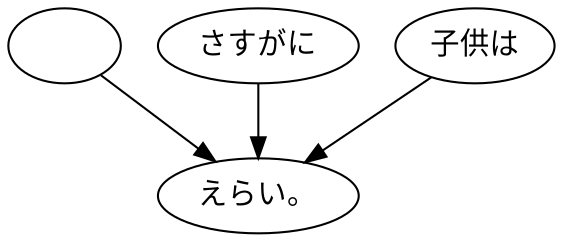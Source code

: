 digraph graph6611 {
	node0 [label="　"];
	node1 [label="さすがに"];
	node2 [label="子供は"];
	node3 [label="えらい。"];
	node0 -> node3;
	node1 -> node3;
	node2 -> node3;
}
